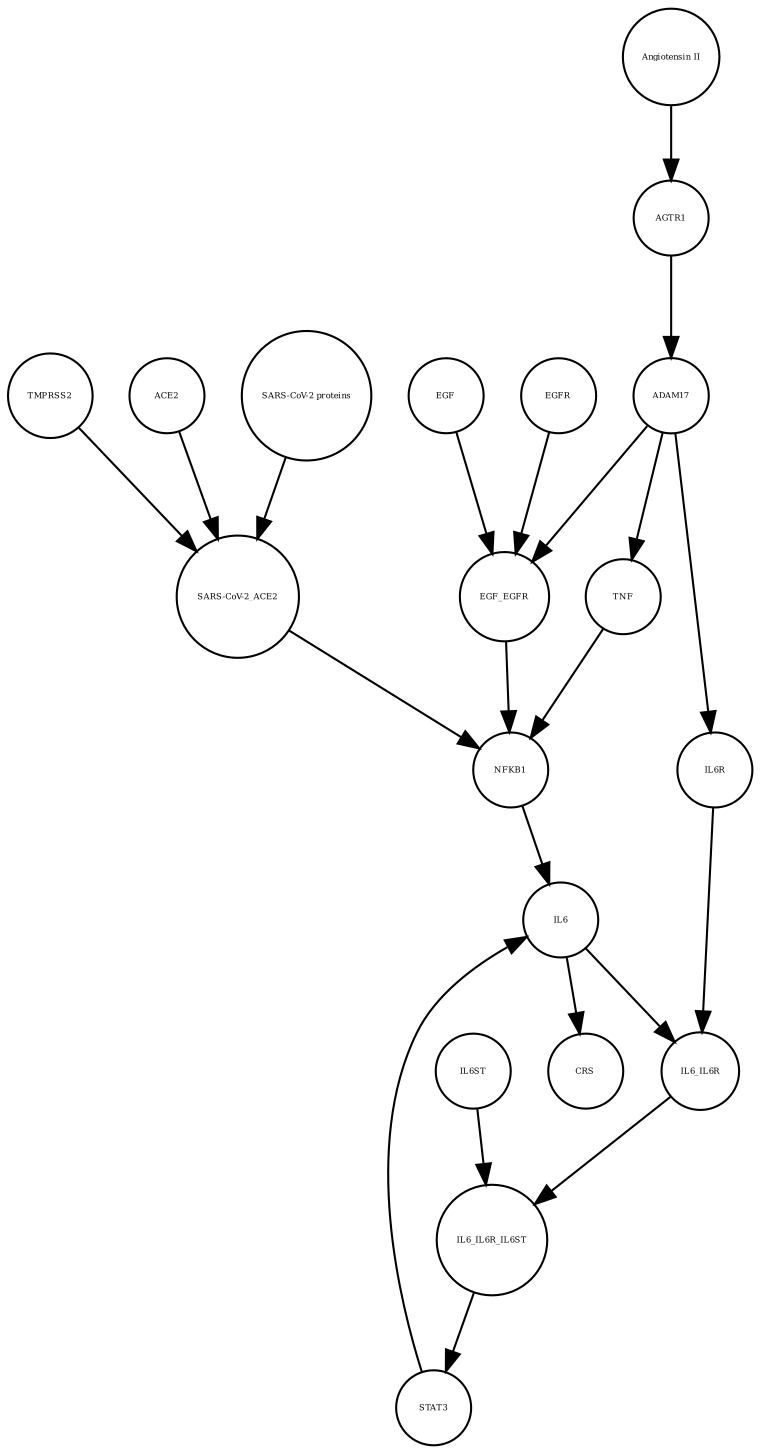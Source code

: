 strict digraph  {
IL6 [annotation="", bipartite=0, cls=macromolecule, fontsize=4, label=IL6, shape=circle];
CRS [annotation="", bipartite=0, cls=phenotype, fontsize=4, label=CRS, shape=circle];
TNF [annotation="", bipartite=0, cls=macromolecule, fontsize=4, label=TNF, shape=circle];
AGTR1 [annotation="", bipartite=0, cls=macromolecule, fontsize=4, label=AGTR1, shape=circle];
EGF [annotation="", bipartite=0, cls=macromolecule, fontsize=4, label=EGF, shape=circle];
EGFR [annotation="", bipartite=0, cls=macromolecule, fontsize=4, label=EGFR, shape=circle];
IL6_IL6R [annotation="", bipartite=0, cls=complex, fontsize=4, label=IL6_IL6R, shape=circle];
"SARS-CoV-2 proteins" [annotation="", bipartite=0, cls=macromolecule, fontsize=4, label="SARS-CoV-2 proteins", shape=circle];
"Angiotensin II" [annotation="", bipartite=0, cls="simple chemical", fontsize=4, label="Angiotensin II", shape=circle];
TMPRSS2 [annotation="", bipartite=0, cls=macromolecule, fontsize=4, label=TMPRSS2, shape=circle];
EGF_EGFR [annotation="", bipartite=0, cls=complex, fontsize=4, label=EGF_EGFR, shape=circle];
ACE2 [annotation="", bipartite=0, cls=macromolecule, fontsize=4, label=ACE2, shape=circle];
IL6_IL6R_IL6ST [annotation="", bipartite=0, cls=complex, fontsize=4, label=IL6_IL6R_IL6ST, shape=circle];
IL6R [annotation="", bipartite=0, cls=macromolecule, fontsize=4, label=IL6R, shape=circle];
STAT3 [annotation="", bipartite=0, cls=macromolecule, fontsize=4, label=STAT3, shape=circle];
ADAM17 [annotation="", bipartite=0, cls=macromolecule, fontsize=4, label=ADAM17, shape=circle];
IL6ST [annotation="", bipartite=0, cls=macromolecule, fontsize=4, label=IL6ST, shape=circle];
NFKB1 [annotation="", bipartite=0, cls=macromolecule, fontsize=4, label=NFKB1, shape=circle];
"SARS-CoV-2_ACE2" [annotation="", bipartite=0, cls=complex, fontsize=4, label="SARS-CoV-2_ACE2", shape=circle];
IL6 -> CRS  [annotation="", interaction_type=stimulation];
IL6 -> IL6_IL6R  [annotation="", interaction_type=production];
TNF -> NFKB1  [annotation="", interaction_type=stimulation];
AGTR1 -> ADAM17  [annotation="", interaction_type=catalysis];
EGF -> EGF_EGFR  [annotation="", interaction_type=production];
EGFR -> EGF_EGFR  [annotation="", interaction_type=production];
IL6_IL6R -> IL6_IL6R_IL6ST  [annotation="", interaction_type=production];
"SARS-CoV-2 proteins" -> "SARS-CoV-2_ACE2"  [annotation="", interaction_type=production];
"Angiotensin II" -> AGTR1  [annotation="", interaction_type=catalysis];
TMPRSS2 -> "SARS-CoV-2_ACE2"  [annotation="", interaction_type=production];
EGF_EGFR -> NFKB1  [annotation="", interaction_type=stimulation];
ACE2 -> "SARS-CoV-2_ACE2"  [annotation="", interaction_type=production];
IL6_IL6R_IL6ST -> STAT3  [annotation="", interaction_type=catalysis];
IL6R -> IL6_IL6R  [annotation="", interaction_type=production];
STAT3 -> IL6  [annotation="", interaction_type=stimulation];
ADAM17 -> IL6R  [annotation="", interaction_type=catalysis];
ADAM17 -> EGF_EGFR  [annotation="", interaction_type=stimulation];
ADAM17 -> TNF  [annotation="", interaction_type=catalysis];
IL6ST -> IL6_IL6R_IL6ST  [annotation="", interaction_type=production];
NFKB1 -> IL6  [annotation="", interaction_type=stimulation];
"SARS-CoV-2_ACE2" -> NFKB1  [annotation="", interaction_type=stimulation];
}
